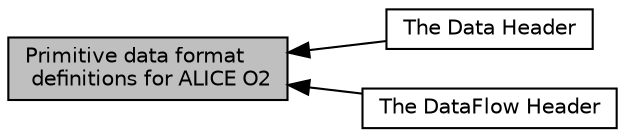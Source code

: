 digraph "Primitive data format definitions for ALICE O2"
{
  bgcolor="transparent";
  edge [fontname="Helvetica",fontsize="10",labelfontname="Helvetica",labelfontsize="10"];
  node [fontname="Helvetica",fontsize="10",shape=record];
  rankdir=LR;
  Node1 [label="The Data Header",height=0.2,width=0.4,color="black",URL="$da/dbc/group__aliceo2__dataformats__dataheader.html",tooltip="A descriptive information for payload blocks. "];
  Node0 [label="Primitive data format\l definitions for ALICE O2",height=0.2,width=0.4,color="black", fillcolor="grey75", style="filled", fontcolor="black"];
  Node2 [label="The DataFlow Header",height=0.2,width=0.4,color="black",URL="$db/dee/group__o2__dataflow__header.html",tooltip="A descriptive information for data blocks handled by O2 Data Processing layer. "];
  Node0->Node1 [shape=plaintext, dir="back", style="solid"];
  Node0->Node2 [shape=plaintext, dir="back", style="solid"];
}
